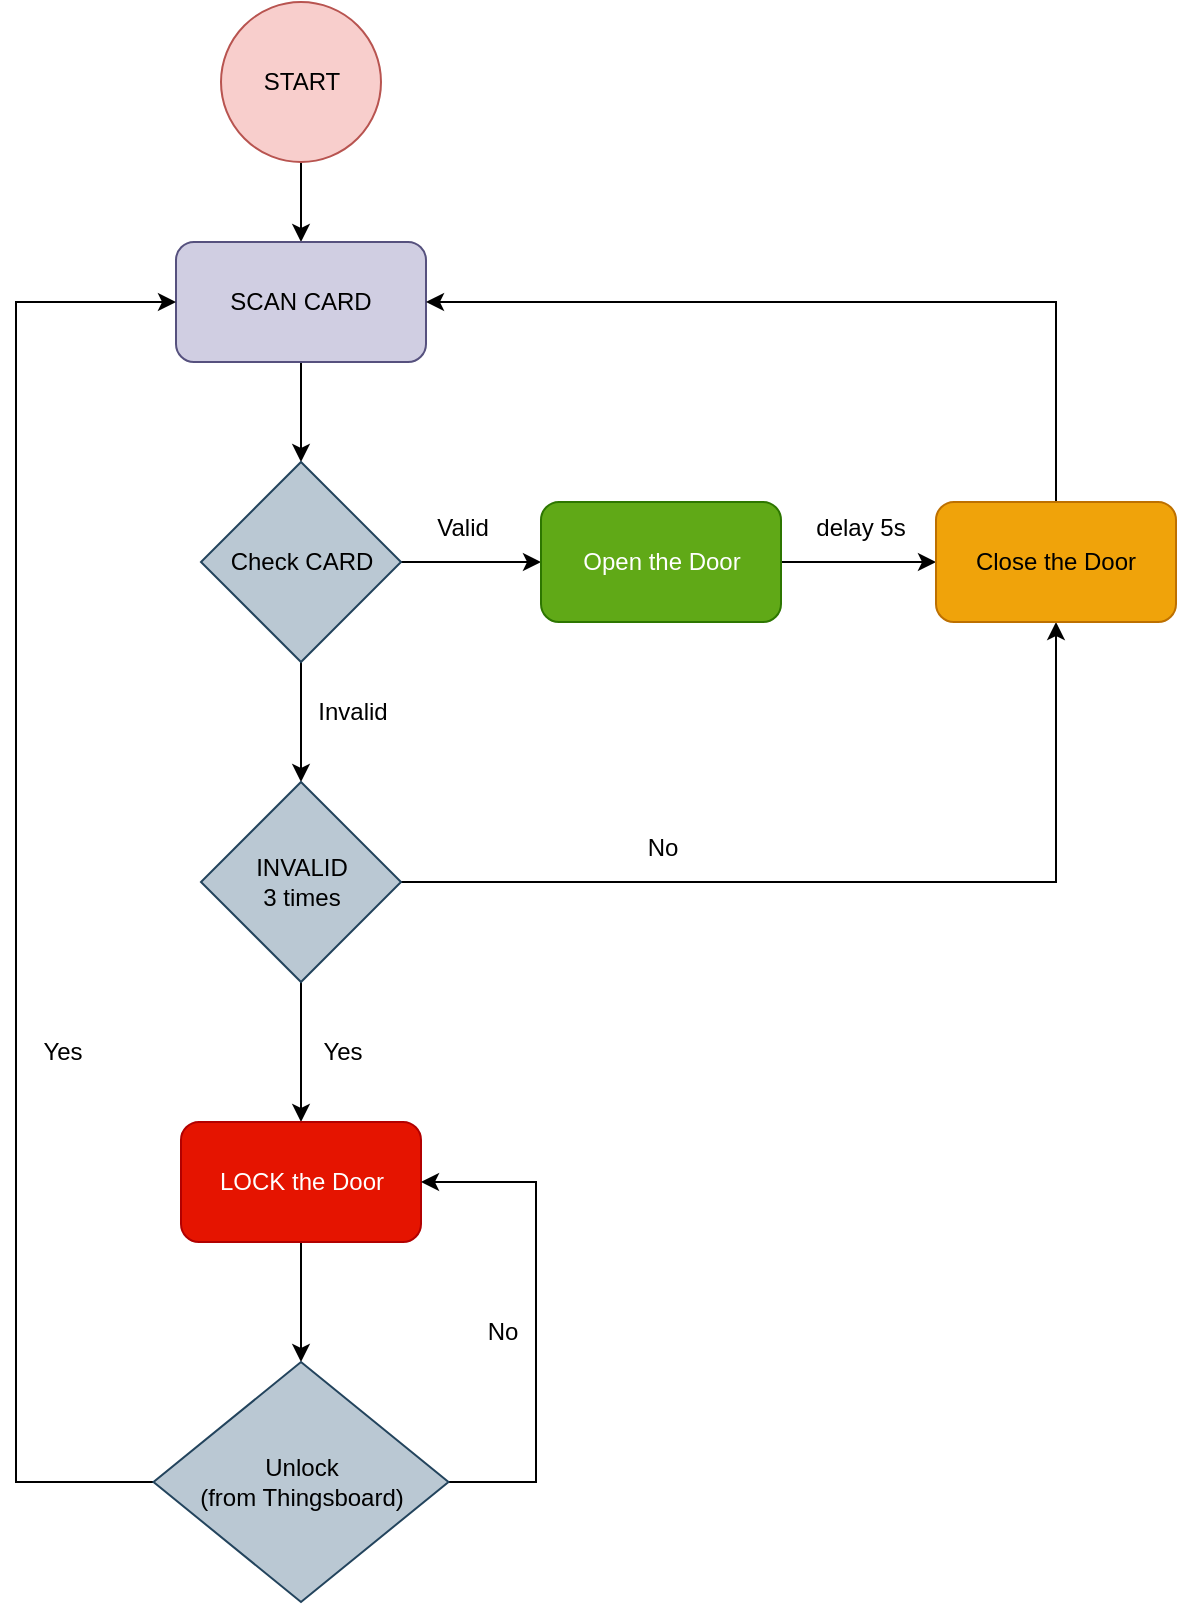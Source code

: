 <mxfile version="26.1.1">
  <diagram name="Trang-1" id="_ScM60sxPdU92YmParcj">
    <mxGraphModel dx="1706" dy="913" grid="0" gridSize="10" guides="1" tooltips="1" connect="1" arrows="1" fold="1" page="1" pageScale="1" pageWidth="827" pageHeight="1169" math="0" shadow="0">
      <root>
        <mxCell id="0" />
        <mxCell id="1" parent="0" />
        <mxCell id="TpXTYIqx392vveqqzrAG-14" style="edgeStyle=orthogonalEdgeStyle;rounded=0;orthogonalLoop=1;jettySize=auto;html=1;exitX=0.5;exitY=1;exitDx=0;exitDy=0;entryX=0.5;entryY=0;entryDx=0;entryDy=0;" parent="1" source="TpXTYIqx392vveqqzrAG-4" target="TpXTYIqx392vveqqzrAG-5" edge="1">
          <mxGeometry relative="1" as="geometry" />
        </mxCell>
        <mxCell id="TpXTYIqx392vveqqzrAG-4" value="START" style="ellipse;whiteSpace=wrap;html=1;aspect=fixed;fillColor=#f8cecc;strokeColor=#b85450;" parent="1" vertex="1">
          <mxGeometry x="282.5" y="40" width="80" height="80" as="geometry" />
        </mxCell>
        <mxCell id="TpXTYIqx392vveqqzrAG-10" style="edgeStyle=orthogonalEdgeStyle;rounded=0;orthogonalLoop=1;jettySize=auto;html=1;exitX=0.5;exitY=1;exitDx=0;exitDy=0;entryX=0.5;entryY=0;entryDx=0;entryDy=0;" parent="1" source="TpXTYIqx392vveqqzrAG-5" target="TpXTYIqx392vveqqzrAG-6" edge="1">
          <mxGeometry relative="1" as="geometry" />
        </mxCell>
        <mxCell id="TpXTYIqx392vveqqzrAG-5" value="SCAN CARD" style="rounded=1;whiteSpace=wrap;html=1;fillColor=#d0cee2;strokeColor=#56517e;" parent="1" vertex="1">
          <mxGeometry x="260" y="160" width="125" height="60" as="geometry" />
        </mxCell>
        <mxCell id="TpXTYIqx392vveqqzrAG-12" style="edgeStyle=orthogonalEdgeStyle;rounded=0;orthogonalLoop=1;jettySize=auto;html=1;exitX=1;exitY=0.5;exitDx=0;exitDy=0;entryX=0;entryY=0.5;entryDx=0;entryDy=0;" parent="1" source="TpXTYIqx392vveqqzrAG-6" edge="1">
          <mxGeometry relative="1" as="geometry">
            <mxPoint x="442.5" y="320" as="targetPoint" />
          </mxGeometry>
        </mxCell>
        <mxCell id="TpXTYIqx392vveqqzrAG-17" style="edgeStyle=orthogonalEdgeStyle;rounded=0;orthogonalLoop=1;jettySize=auto;html=1;exitX=0.5;exitY=1;exitDx=0;exitDy=0;entryX=0.5;entryY=0;entryDx=0;entryDy=0;" parent="1" source="TpXTYIqx392vveqqzrAG-6" target="TpXTYIqx392vveqqzrAG-16" edge="1">
          <mxGeometry relative="1" as="geometry" />
        </mxCell>
        <mxCell id="TpXTYIqx392vveqqzrAG-6" value="Check CARD" style="rhombus;whiteSpace=wrap;html=1;fillColor=#bac8d3;strokeColor=#23445d;" parent="1" vertex="1">
          <mxGeometry x="272.5" y="270" width="100" height="100" as="geometry" />
        </mxCell>
        <mxCell id="TpXTYIqx392vveqqzrAG-23" style="edgeStyle=orthogonalEdgeStyle;rounded=0;orthogonalLoop=1;jettySize=auto;html=1;exitX=1;exitY=0.5;exitDx=0;exitDy=0;entryX=0;entryY=0.5;entryDx=0;entryDy=0;" parent="1" source="TpXTYIqx392vveqqzrAG-7" target="TpXTYIqx392vveqqzrAG-22" edge="1">
          <mxGeometry relative="1" as="geometry" />
        </mxCell>
        <mxCell id="TpXTYIqx392vveqqzrAG-7" value="Open the Door" style="rounded=1;whiteSpace=wrap;html=1;fillColor=#60a917;fontColor=#ffffff;strokeColor=#2D7600;" parent="1" vertex="1">
          <mxGeometry x="442.5" y="290" width="120" height="60" as="geometry" />
        </mxCell>
        <mxCell id="TpXTYIqx392vveqqzrAG-19" style="edgeStyle=orthogonalEdgeStyle;rounded=0;orthogonalLoop=1;jettySize=auto;html=1;exitX=0.5;exitY=1;exitDx=0;exitDy=0;entryX=0.5;entryY=0;entryDx=0;entryDy=0;" parent="1" source="TpXTYIqx392vveqqzrAG-16" target="TpXTYIqx392vveqqzrAG-18" edge="1">
          <mxGeometry relative="1" as="geometry" />
        </mxCell>
        <mxCell id="TpXTYIqx392vveqqzrAG-27" style="edgeStyle=orthogonalEdgeStyle;rounded=0;orthogonalLoop=1;jettySize=auto;html=1;exitX=1;exitY=0.5;exitDx=0;exitDy=0;entryX=0.5;entryY=1;entryDx=0;entryDy=0;" parent="1" source="TpXTYIqx392vveqqzrAG-16" target="TpXTYIqx392vveqqzrAG-22" edge="1">
          <mxGeometry relative="1" as="geometry" />
        </mxCell>
        <mxCell id="TpXTYIqx392vveqqzrAG-16" value="INVALID&lt;div&gt;3 times&lt;/div&gt;" style="rhombus;whiteSpace=wrap;html=1;fillColor=#bac8d3;strokeColor=#23445d;" parent="1" vertex="1">
          <mxGeometry x="272.5" y="430" width="100" height="100" as="geometry" />
        </mxCell>
        <mxCell id="t2ICAQFnd47eEhgtJMgv-2" style="edgeStyle=orthogonalEdgeStyle;rounded=0;orthogonalLoop=1;jettySize=auto;html=1;exitX=0.5;exitY=1;exitDx=0;exitDy=0;entryX=0.5;entryY=0;entryDx=0;entryDy=0;" parent="1" source="TpXTYIqx392vveqqzrAG-18" target="t2ICAQFnd47eEhgtJMgv-1" edge="1">
          <mxGeometry relative="1" as="geometry" />
        </mxCell>
        <mxCell id="TpXTYIqx392vveqqzrAG-18" value="LOCK the Door" style="rounded=1;whiteSpace=wrap;html=1;fillColor=#e51400;fontColor=#ffffff;strokeColor=#B20000;" parent="1" vertex="1">
          <mxGeometry x="262.5" y="600" width="120" height="60" as="geometry" />
        </mxCell>
        <mxCell id="TpXTYIqx392vveqqzrAG-20" value="Valid" style="text;html=1;align=center;verticalAlign=middle;resizable=0;points=[];autosize=1;strokeColor=none;fillColor=none;" parent="1" vertex="1">
          <mxGeometry x="377.5" y="288" width="50" height="30" as="geometry" />
        </mxCell>
        <mxCell id="TpXTYIqx392vveqqzrAG-21" value="Invalid" style="text;html=1;align=center;verticalAlign=middle;resizable=0;points=[];autosize=1;strokeColor=none;fillColor=none;" parent="1" vertex="1">
          <mxGeometry x="317.5" y="380" width="60" height="30" as="geometry" />
        </mxCell>
        <mxCell id="t8bt3b6E4fNNVuFKrWAT-1" style="edgeStyle=orthogonalEdgeStyle;rounded=0;orthogonalLoop=1;jettySize=auto;html=1;exitX=0.5;exitY=0;exitDx=0;exitDy=0;entryX=1;entryY=0.5;entryDx=0;entryDy=0;" edge="1" parent="1" source="TpXTYIqx392vveqqzrAG-22" target="TpXTYIqx392vveqqzrAG-5">
          <mxGeometry relative="1" as="geometry" />
        </mxCell>
        <mxCell id="TpXTYIqx392vveqqzrAG-22" value="Close the Door" style="rounded=1;whiteSpace=wrap;html=1;fillColor=#f0a30a;fontColor=#000000;strokeColor=#BD7000;" parent="1" vertex="1">
          <mxGeometry x="640" y="290" width="120" height="60" as="geometry" />
        </mxCell>
        <mxCell id="TpXTYIqx392vveqqzrAG-24" value="delay 5s" style="text;html=1;align=center;verticalAlign=middle;resizable=0;points=[];autosize=1;strokeColor=none;fillColor=none;" parent="1" vertex="1">
          <mxGeometry x="567" y="288" width="70" height="30" as="geometry" />
        </mxCell>
        <mxCell id="TpXTYIqx392vveqqzrAG-26" value="Yes" style="text;html=1;align=center;verticalAlign=middle;resizable=0;points=[];autosize=1;strokeColor=none;fillColor=none;" parent="1" vertex="1">
          <mxGeometry x="322.5" y="550" width="40" height="30" as="geometry" />
        </mxCell>
        <mxCell id="TpXTYIqx392vveqqzrAG-28" value="No" style="text;html=1;align=center;verticalAlign=middle;resizable=0;points=[];autosize=1;strokeColor=none;fillColor=none;" parent="1" vertex="1">
          <mxGeometry x="482.5" y="448" width="40" height="30" as="geometry" />
        </mxCell>
        <mxCell id="t2ICAQFnd47eEhgtJMgv-3" style="edgeStyle=orthogonalEdgeStyle;rounded=0;orthogonalLoop=1;jettySize=auto;html=1;exitX=0;exitY=0.5;exitDx=0;exitDy=0;entryX=0;entryY=0.5;entryDx=0;entryDy=0;" parent="1" source="t2ICAQFnd47eEhgtJMgv-1" target="TpXTYIqx392vveqqzrAG-5" edge="1">
          <mxGeometry relative="1" as="geometry">
            <Array as="points">
              <mxPoint x="180" y="780" />
              <mxPoint x="180" y="190" />
            </Array>
          </mxGeometry>
        </mxCell>
        <mxCell id="t2ICAQFnd47eEhgtJMgv-5" style="edgeStyle=orthogonalEdgeStyle;rounded=0;orthogonalLoop=1;jettySize=auto;html=1;exitX=1;exitY=0.5;exitDx=0;exitDy=0;entryX=1;entryY=0.5;entryDx=0;entryDy=0;" parent="1" source="t2ICAQFnd47eEhgtJMgv-1" target="TpXTYIqx392vveqqzrAG-18" edge="1">
          <mxGeometry relative="1" as="geometry">
            <Array as="points">
              <mxPoint x="440" y="780" />
              <mxPoint x="440" y="630" />
            </Array>
          </mxGeometry>
        </mxCell>
        <mxCell id="t2ICAQFnd47eEhgtJMgv-1" value="Unlock&lt;div&gt;(from Thingsboard)&lt;/div&gt;" style="rhombus;whiteSpace=wrap;html=1;fillColor=#bac8d3;strokeColor=#23445d;" parent="1" vertex="1">
          <mxGeometry x="248.75" y="720" width="147.5" height="120" as="geometry" />
        </mxCell>
        <mxCell id="t2ICAQFnd47eEhgtJMgv-4" value="Yes" style="text;html=1;align=center;verticalAlign=middle;resizable=0;points=[];autosize=1;strokeColor=none;fillColor=none;" parent="1" vertex="1">
          <mxGeometry x="183" y="550" width="40" height="30" as="geometry" />
        </mxCell>
        <mxCell id="t2ICAQFnd47eEhgtJMgv-6" value="No" style="text;html=1;align=center;verticalAlign=middle;resizable=0;points=[];autosize=1;strokeColor=none;fillColor=none;" parent="1" vertex="1">
          <mxGeometry x="402.5" y="690" width="40" height="30" as="geometry" />
        </mxCell>
      </root>
    </mxGraphModel>
  </diagram>
</mxfile>
